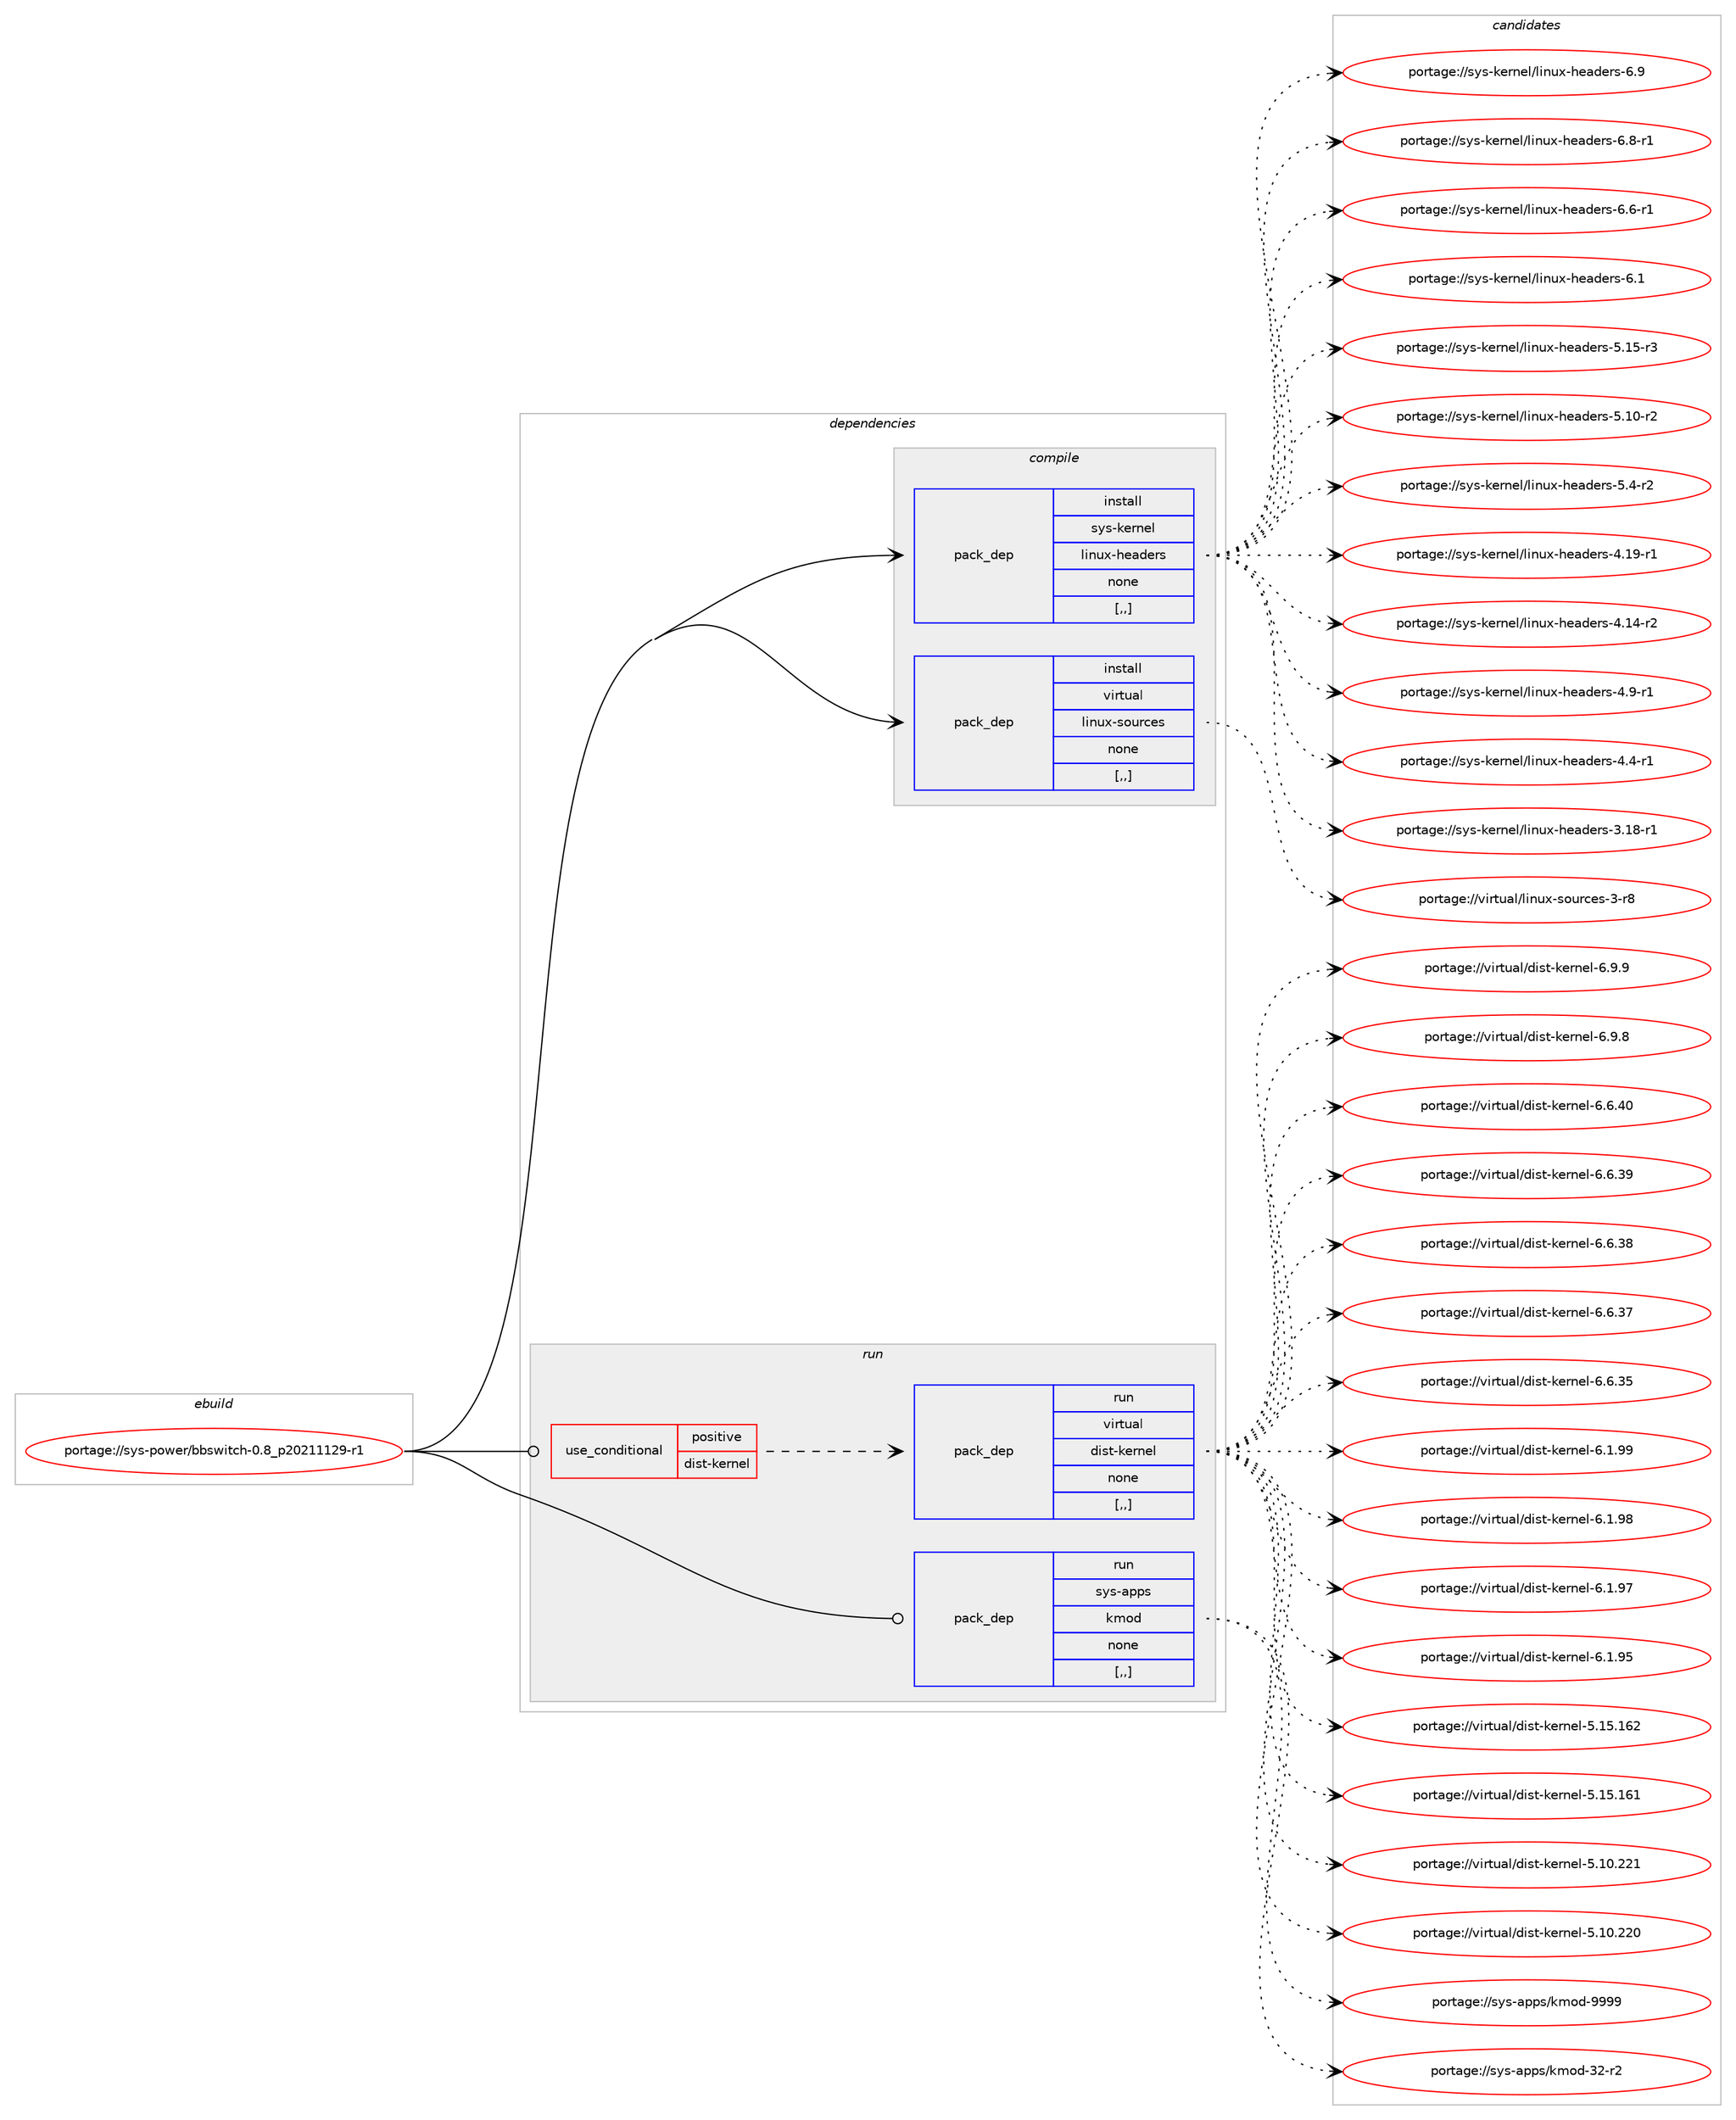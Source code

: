 digraph prolog {

# *************
# Graph options
# *************

newrank=true;
concentrate=true;
compound=true;
graph [rankdir=LR,fontname=Helvetica,fontsize=10,ranksep=1.5];#, ranksep=2.5, nodesep=0.2];
edge  [arrowhead=vee];
node  [fontname=Helvetica,fontsize=10];

# **********
# The ebuild
# **********

subgraph cluster_leftcol {
color=gray;
label=<<i>ebuild</i>>;
id [label="portage://sys-power/bbswitch-0.8_p20211129-r1", color=red, width=4, href="../sys-power/bbswitch-0.8_p20211129-r1.svg"];
}

# ****************
# The dependencies
# ****************

subgraph cluster_midcol {
color=gray;
label=<<i>dependencies</i>>;
subgraph cluster_compile {
fillcolor="#eeeeee";
style=filled;
label=<<i>compile</i>>;
subgraph pack319627 {
dependency440114 [label=<<TABLE BORDER="0" CELLBORDER="1" CELLSPACING="0" CELLPADDING="4" WIDTH="220"><TR><TD ROWSPAN="6" CELLPADDING="30">pack_dep</TD></TR><TR><TD WIDTH="110">install</TD></TR><TR><TD>sys-kernel</TD></TR><TR><TD>linux-headers</TD></TR><TR><TD>none</TD></TR><TR><TD>[,,]</TD></TR></TABLE>>, shape=none, color=blue];
}
id:e -> dependency440114:w [weight=20,style="solid",arrowhead="vee"];
subgraph pack319628 {
dependency440115 [label=<<TABLE BORDER="0" CELLBORDER="1" CELLSPACING="0" CELLPADDING="4" WIDTH="220"><TR><TD ROWSPAN="6" CELLPADDING="30">pack_dep</TD></TR><TR><TD WIDTH="110">install</TD></TR><TR><TD>virtual</TD></TR><TR><TD>linux-sources</TD></TR><TR><TD>none</TD></TR><TR><TD>[,,]</TD></TR></TABLE>>, shape=none, color=blue];
}
id:e -> dependency440115:w [weight=20,style="solid",arrowhead="vee"];
}
subgraph cluster_compileandrun {
fillcolor="#eeeeee";
style=filled;
label=<<i>compile and run</i>>;
}
subgraph cluster_run {
fillcolor="#eeeeee";
style=filled;
label=<<i>run</i>>;
subgraph cond117476 {
dependency440116 [label=<<TABLE BORDER="0" CELLBORDER="1" CELLSPACING="0" CELLPADDING="4"><TR><TD ROWSPAN="3" CELLPADDING="10">use_conditional</TD></TR><TR><TD>positive</TD></TR><TR><TD>dist-kernel</TD></TR></TABLE>>, shape=none, color=red];
subgraph pack319629 {
dependency440117 [label=<<TABLE BORDER="0" CELLBORDER="1" CELLSPACING="0" CELLPADDING="4" WIDTH="220"><TR><TD ROWSPAN="6" CELLPADDING="30">pack_dep</TD></TR><TR><TD WIDTH="110">run</TD></TR><TR><TD>virtual</TD></TR><TR><TD>dist-kernel</TD></TR><TR><TD>none</TD></TR><TR><TD>[,,]</TD></TR></TABLE>>, shape=none, color=blue];
}
dependency440116:e -> dependency440117:w [weight=20,style="dashed",arrowhead="vee"];
}
id:e -> dependency440116:w [weight=20,style="solid",arrowhead="odot"];
subgraph pack319630 {
dependency440118 [label=<<TABLE BORDER="0" CELLBORDER="1" CELLSPACING="0" CELLPADDING="4" WIDTH="220"><TR><TD ROWSPAN="6" CELLPADDING="30">pack_dep</TD></TR><TR><TD WIDTH="110">run</TD></TR><TR><TD>sys-apps</TD></TR><TR><TD>kmod</TD></TR><TR><TD>none</TD></TR><TR><TD>[,,]</TD></TR></TABLE>>, shape=none, color=blue];
}
id:e -> dependency440118:w [weight=20,style="solid",arrowhead="odot"];
}
}

# **************
# The candidates
# **************

subgraph cluster_choices {
rank=same;
color=gray;
label=<<i>candidates</i>>;

subgraph choice319627 {
color=black;
nodesep=1;
choice1151211154510710111411010110847108105110117120451041019710010111411545544657 [label="portage://sys-kernel/linux-headers-6.9", color=red, width=4,href="../sys-kernel/linux-headers-6.9.svg"];
choice11512111545107101114110101108471081051101171204510410197100101114115455446564511449 [label="portage://sys-kernel/linux-headers-6.8-r1", color=red, width=4,href="../sys-kernel/linux-headers-6.8-r1.svg"];
choice11512111545107101114110101108471081051101171204510410197100101114115455446544511449 [label="portage://sys-kernel/linux-headers-6.6-r1", color=red, width=4,href="../sys-kernel/linux-headers-6.6-r1.svg"];
choice1151211154510710111411010110847108105110117120451041019710010111411545544649 [label="portage://sys-kernel/linux-headers-6.1", color=red, width=4,href="../sys-kernel/linux-headers-6.1.svg"];
choice1151211154510710111411010110847108105110117120451041019710010111411545534649534511451 [label="portage://sys-kernel/linux-headers-5.15-r3", color=red, width=4,href="../sys-kernel/linux-headers-5.15-r3.svg"];
choice1151211154510710111411010110847108105110117120451041019710010111411545534649484511450 [label="portage://sys-kernel/linux-headers-5.10-r2", color=red, width=4,href="../sys-kernel/linux-headers-5.10-r2.svg"];
choice11512111545107101114110101108471081051101171204510410197100101114115455346524511450 [label="portage://sys-kernel/linux-headers-5.4-r2", color=red, width=4,href="../sys-kernel/linux-headers-5.4-r2.svg"];
choice1151211154510710111411010110847108105110117120451041019710010111411545524649574511449 [label="portage://sys-kernel/linux-headers-4.19-r1", color=red, width=4,href="../sys-kernel/linux-headers-4.19-r1.svg"];
choice1151211154510710111411010110847108105110117120451041019710010111411545524649524511450 [label="portage://sys-kernel/linux-headers-4.14-r2", color=red, width=4,href="../sys-kernel/linux-headers-4.14-r2.svg"];
choice11512111545107101114110101108471081051101171204510410197100101114115455246574511449 [label="portage://sys-kernel/linux-headers-4.9-r1", color=red, width=4,href="../sys-kernel/linux-headers-4.9-r1.svg"];
choice11512111545107101114110101108471081051101171204510410197100101114115455246524511449 [label="portage://sys-kernel/linux-headers-4.4-r1", color=red, width=4,href="../sys-kernel/linux-headers-4.4-r1.svg"];
choice1151211154510710111411010110847108105110117120451041019710010111411545514649564511449 [label="portage://sys-kernel/linux-headers-3.18-r1", color=red, width=4,href="../sys-kernel/linux-headers-3.18-r1.svg"];
dependency440114:e -> choice1151211154510710111411010110847108105110117120451041019710010111411545544657:w [style=dotted,weight="100"];
dependency440114:e -> choice11512111545107101114110101108471081051101171204510410197100101114115455446564511449:w [style=dotted,weight="100"];
dependency440114:e -> choice11512111545107101114110101108471081051101171204510410197100101114115455446544511449:w [style=dotted,weight="100"];
dependency440114:e -> choice1151211154510710111411010110847108105110117120451041019710010111411545544649:w [style=dotted,weight="100"];
dependency440114:e -> choice1151211154510710111411010110847108105110117120451041019710010111411545534649534511451:w [style=dotted,weight="100"];
dependency440114:e -> choice1151211154510710111411010110847108105110117120451041019710010111411545534649484511450:w [style=dotted,weight="100"];
dependency440114:e -> choice11512111545107101114110101108471081051101171204510410197100101114115455346524511450:w [style=dotted,weight="100"];
dependency440114:e -> choice1151211154510710111411010110847108105110117120451041019710010111411545524649574511449:w [style=dotted,weight="100"];
dependency440114:e -> choice1151211154510710111411010110847108105110117120451041019710010111411545524649524511450:w [style=dotted,weight="100"];
dependency440114:e -> choice11512111545107101114110101108471081051101171204510410197100101114115455246574511449:w [style=dotted,weight="100"];
dependency440114:e -> choice11512111545107101114110101108471081051101171204510410197100101114115455246524511449:w [style=dotted,weight="100"];
dependency440114:e -> choice1151211154510710111411010110847108105110117120451041019710010111411545514649564511449:w [style=dotted,weight="100"];
}
subgraph choice319628 {
color=black;
nodesep=1;
choice1181051141161179710847108105110117120451151111171149910111545514511456 [label="portage://virtual/linux-sources-3-r8", color=red, width=4,href="../virtual/linux-sources-3-r8.svg"];
dependency440115:e -> choice1181051141161179710847108105110117120451151111171149910111545514511456:w [style=dotted,weight="100"];
}
subgraph choice319629 {
color=black;
nodesep=1;
choice118105114116117971084710010511511645107101114110101108455446574657 [label="portage://virtual/dist-kernel-6.9.9", color=red, width=4,href="../virtual/dist-kernel-6.9.9.svg"];
choice118105114116117971084710010511511645107101114110101108455446574656 [label="portage://virtual/dist-kernel-6.9.8", color=red, width=4,href="../virtual/dist-kernel-6.9.8.svg"];
choice11810511411611797108471001051151164510710111411010110845544654465248 [label="portage://virtual/dist-kernel-6.6.40", color=red, width=4,href="../virtual/dist-kernel-6.6.40.svg"];
choice11810511411611797108471001051151164510710111411010110845544654465157 [label="portage://virtual/dist-kernel-6.6.39", color=red, width=4,href="../virtual/dist-kernel-6.6.39.svg"];
choice11810511411611797108471001051151164510710111411010110845544654465156 [label="portage://virtual/dist-kernel-6.6.38", color=red, width=4,href="../virtual/dist-kernel-6.6.38.svg"];
choice11810511411611797108471001051151164510710111411010110845544654465155 [label="portage://virtual/dist-kernel-6.6.37", color=red, width=4,href="../virtual/dist-kernel-6.6.37.svg"];
choice11810511411611797108471001051151164510710111411010110845544654465153 [label="portage://virtual/dist-kernel-6.6.35", color=red, width=4,href="../virtual/dist-kernel-6.6.35.svg"];
choice11810511411611797108471001051151164510710111411010110845544649465757 [label="portage://virtual/dist-kernel-6.1.99", color=red, width=4,href="../virtual/dist-kernel-6.1.99.svg"];
choice11810511411611797108471001051151164510710111411010110845544649465756 [label="portage://virtual/dist-kernel-6.1.98", color=red, width=4,href="../virtual/dist-kernel-6.1.98.svg"];
choice11810511411611797108471001051151164510710111411010110845544649465755 [label="portage://virtual/dist-kernel-6.1.97", color=red, width=4,href="../virtual/dist-kernel-6.1.97.svg"];
choice11810511411611797108471001051151164510710111411010110845544649465753 [label="portage://virtual/dist-kernel-6.1.95", color=red, width=4,href="../virtual/dist-kernel-6.1.95.svg"];
choice118105114116117971084710010511511645107101114110101108455346495346495450 [label="portage://virtual/dist-kernel-5.15.162", color=red, width=4,href="../virtual/dist-kernel-5.15.162.svg"];
choice118105114116117971084710010511511645107101114110101108455346495346495449 [label="portage://virtual/dist-kernel-5.15.161", color=red, width=4,href="../virtual/dist-kernel-5.15.161.svg"];
choice118105114116117971084710010511511645107101114110101108455346494846505049 [label="portage://virtual/dist-kernel-5.10.221", color=red, width=4,href="../virtual/dist-kernel-5.10.221.svg"];
choice118105114116117971084710010511511645107101114110101108455346494846505048 [label="portage://virtual/dist-kernel-5.10.220", color=red, width=4,href="../virtual/dist-kernel-5.10.220.svg"];
dependency440117:e -> choice118105114116117971084710010511511645107101114110101108455446574657:w [style=dotted,weight="100"];
dependency440117:e -> choice118105114116117971084710010511511645107101114110101108455446574656:w [style=dotted,weight="100"];
dependency440117:e -> choice11810511411611797108471001051151164510710111411010110845544654465248:w [style=dotted,weight="100"];
dependency440117:e -> choice11810511411611797108471001051151164510710111411010110845544654465157:w [style=dotted,weight="100"];
dependency440117:e -> choice11810511411611797108471001051151164510710111411010110845544654465156:w [style=dotted,weight="100"];
dependency440117:e -> choice11810511411611797108471001051151164510710111411010110845544654465155:w [style=dotted,weight="100"];
dependency440117:e -> choice11810511411611797108471001051151164510710111411010110845544654465153:w [style=dotted,weight="100"];
dependency440117:e -> choice11810511411611797108471001051151164510710111411010110845544649465757:w [style=dotted,weight="100"];
dependency440117:e -> choice11810511411611797108471001051151164510710111411010110845544649465756:w [style=dotted,weight="100"];
dependency440117:e -> choice11810511411611797108471001051151164510710111411010110845544649465755:w [style=dotted,weight="100"];
dependency440117:e -> choice11810511411611797108471001051151164510710111411010110845544649465753:w [style=dotted,weight="100"];
dependency440117:e -> choice118105114116117971084710010511511645107101114110101108455346495346495450:w [style=dotted,weight="100"];
dependency440117:e -> choice118105114116117971084710010511511645107101114110101108455346495346495449:w [style=dotted,weight="100"];
dependency440117:e -> choice118105114116117971084710010511511645107101114110101108455346494846505049:w [style=dotted,weight="100"];
dependency440117:e -> choice118105114116117971084710010511511645107101114110101108455346494846505048:w [style=dotted,weight="100"];
}
subgraph choice319630 {
color=black;
nodesep=1;
choice1151211154597112112115471071091111004557575757 [label="portage://sys-apps/kmod-9999", color=red, width=4,href="../sys-apps/kmod-9999.svg"];
choice1151211154597112112115471071091111004551504511450 [label="portage://sys-apps/kmod-32-r2", color=red, width=4,href="../sys-apps/kmod-32-r2.svg"];
dependency440118:e -> choice1151211154597112112115471071091111004557575757:w [style=dotted,weight="100"];
dependency440118:e -> choice1151211154597112112115471071091111004551504511450:w [style=dotted,weight="100"];
}
}

}
